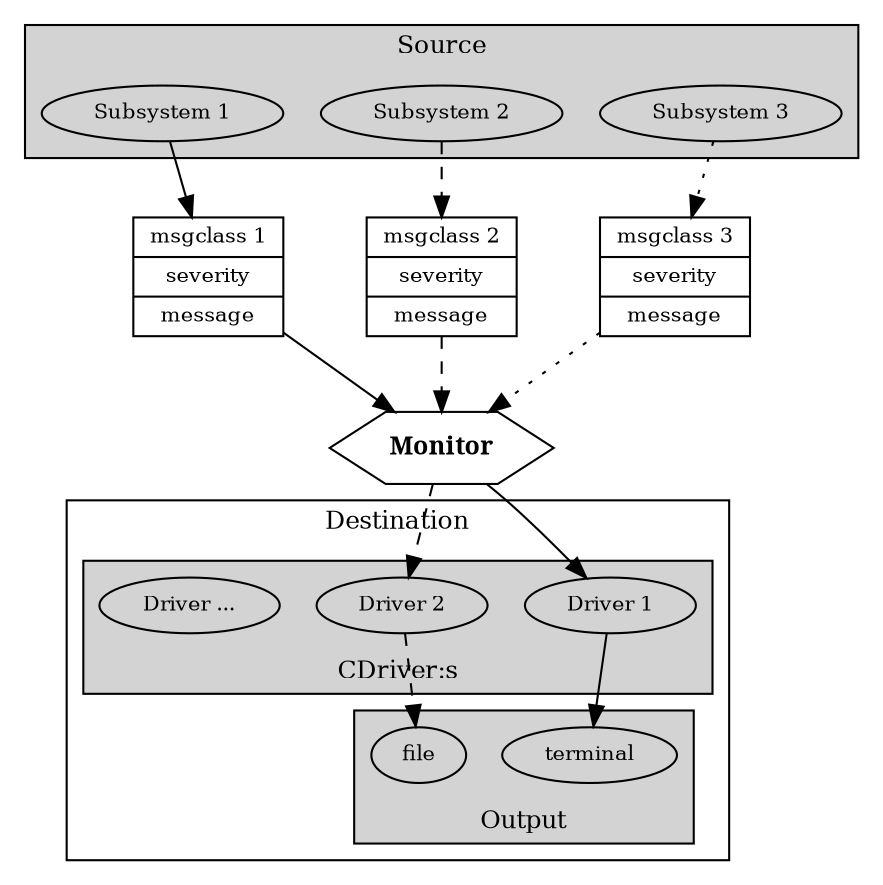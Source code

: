 //
// figs/gsmon.dot
//

digraph gsmon
{
	rankdir=TD; fontsize=12;
	node[fontsize=10,width=0,height=.0];

	subgraph cluster_sources
	{	label="Source"; labelloc="t";
		style=filled; fillcolor=lightgray;

		// Fucking `dot' doesn't let me center the cluster label.
		// It is documented incorrectly that they are centered
		// by default.

		source1[label="Subsystem 1"];
		source2[label="Subsystem 2"];
		source3[label="Subsystem 3"];
	}

	message1[shape=record,label="{msgclass 1|severity|message}"];
	message2[shape=record,label="{msgclass 2|severity|message}"];
	message3[shape=record,label="{msgclass 3|severity|message}"];

	monitor[label="Monitor",shape=hexagon,fontname=BOLD,fontsize=12];

	subgraph cluster_destination
	{
		label="Destination";
		labelloc="t";

		subgraph cluster_drivers
		{	label="CDriver:s"; labelloc="b";
			style=filled; fillcolor=lightgray;


			driver1[label="Driver 1"];
			driver2[label="Driver 2"];
			driverN[label="Driver ..."];
		}

		subgraph cluster_output
		{	label="Output"; labelloc="b";
			style=filled; fillcolor=lightgray;

			terminal;
			file;
		}

		driver1 -> terminal;
		driver2 -> file[style=dashed];
	}

	source1  -> message1;
	message1 -> monitor;
	monitor  -> driver1[];

	source2  -> message2[style=dashed];
	message2 -> monitor [style=dashed];
	monitor  -> driver2 [style=dashed];

	source3  -> message3[style=dotted];
	message3 -> monitor [style=dotted];
}

// End of figs/gsmon.dot
